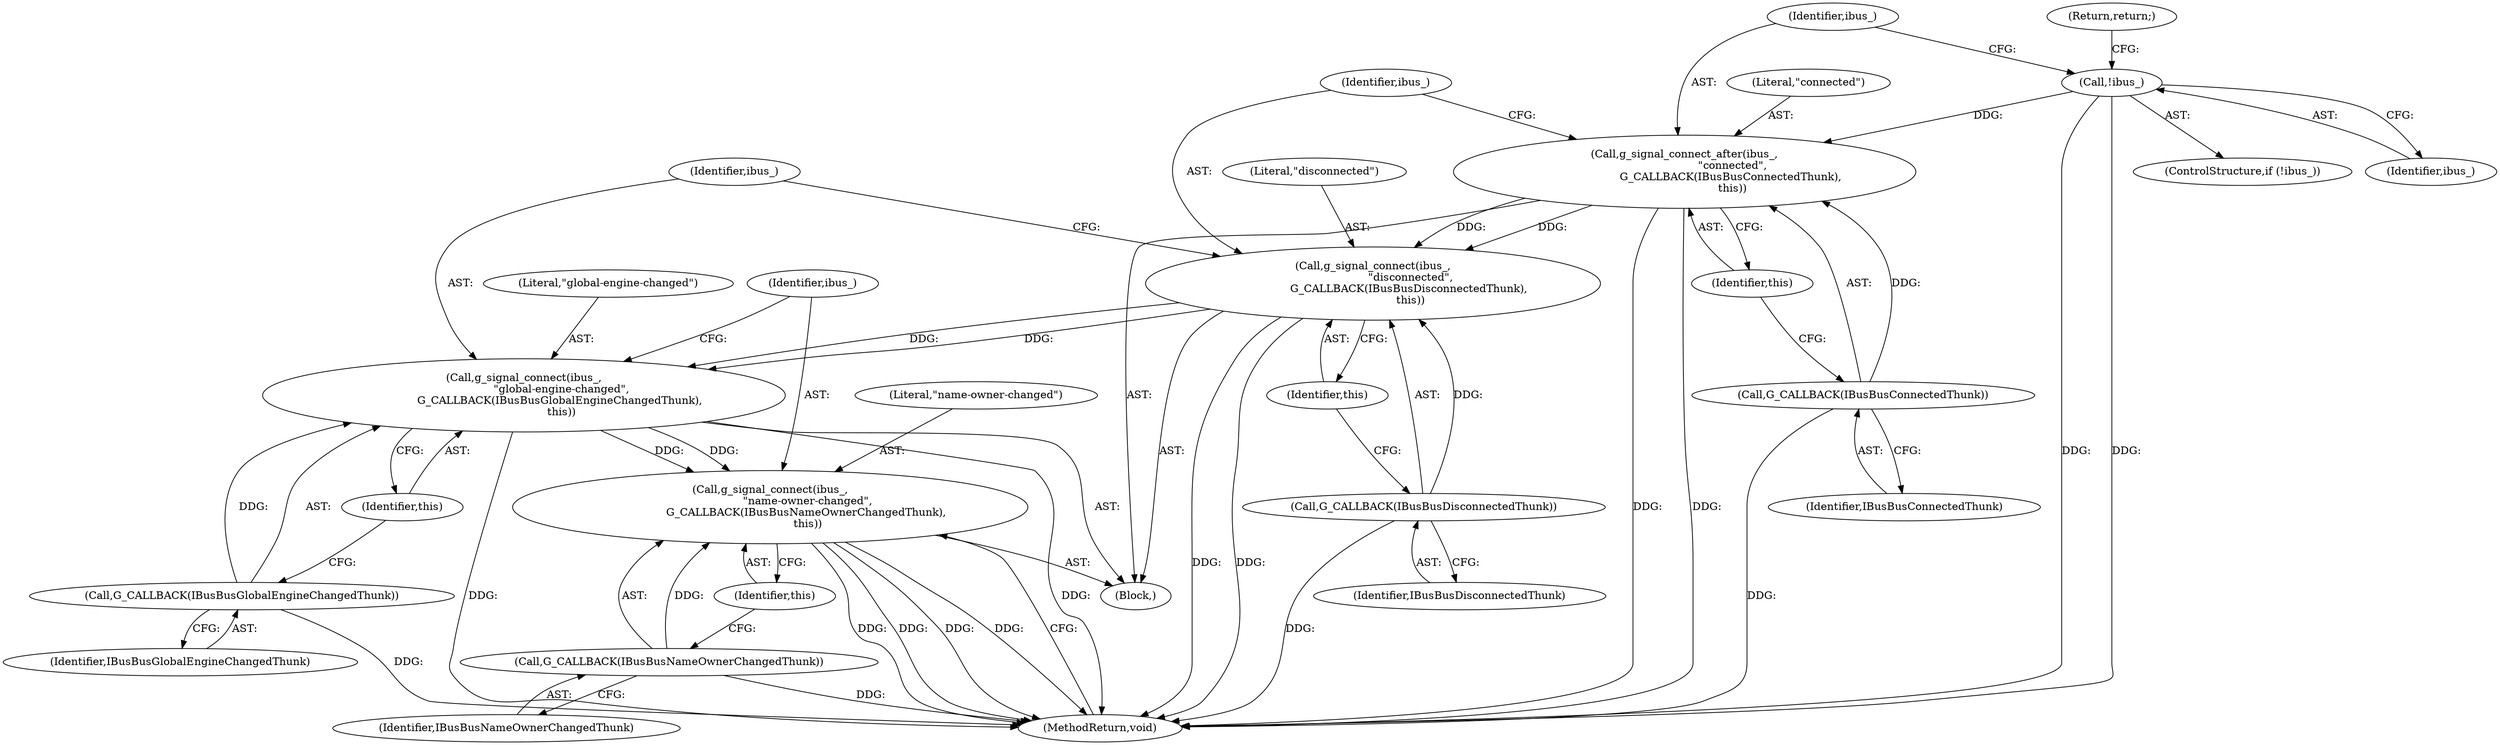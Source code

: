 digraph "0_Chrome_dc7b094a338c6c521f918f478e993f0f74bbea0d_53@API" {
"1000125" [label="(Call,g_signal_connect(ibus_,\n                      \"name-owner-changed\",\n                     G_CALLBACK(IBusBusNameOwnerChangedThunk),\n                      this))"];
"1000119" [label="(Call,g_signal_connect(ibus_,\n                      \"global-engine-changed\",\n                     G_CALLBACK(IBusBusGlobalEngineChangedThunk),\n                      this))"];
"1000113" [label="(Call,g_signal_connect(ibus_,\n                      \"disconnected\",\n                     G_CALLBACK(IBusBusDisconnectedThunk),\n                      this))"];
"1000107" [label="(Call,g_signal_connect_after(ibus_,\n                            \"connected\",\n                           G_CALLBACK(IBusBusConnectedThunk),\n                            this))"];
"1000103" [label="(Call,!ibus_)"];
"1000110" [label="(Call,G_CALLBACK(IBusBusConnectedThunk))"];
"1000116" [label="(Call,G_CALLBACK(IBusBusDisconnectedThunk))"];
"1000122" [label="(Call,G_CALLBACK(IBusBusGlobalEngineChangedThunk))"];
"1000128" [label="(Call,G_CALLBACK(IBusBusNameOwnerChangedThunk))"];
"1000121" [label="(Literal,\"global-engine-changed\")"];
"1000104" [label="(Identifier,ibus_)"];
"1000110" [label="(Call,G_CALLBACK(IBusBusConnectedThunk))"];
"1000126" [label="(Identifier,ibus_)"];
"1000124" [label="(Identifier,this)"];
"1000107" [label="(Call,g_signal_connect_after(ibus_,\n                            \"connected\",\n                           G_CALLBACK(IBusBusConnectedThunk),\n                            this))"];
"1000114" [label="(Identifier,ibus_)"];
"1000113" [label="(Call,g_signal_connect(ibus_,\n                      \"disconnected\",\n                     G_CALLBACK(IBusBusDisconnectedThunk),\n                      this))"];
"1000112" [label="(Identifier,this)"];
"1000130" [label="(Identifier,this)"];
"1000103" [label="(Call,!ibus_)"];
"1000106" [label="(Return,return;)"];
"1000115" [label="(Literal,\"disconnected\")"];
"1000122" [label="(Call,G_CALLBACK(IBusBusGlobalEngineChangedThunk))"];
"1000116" [label="(Call,G_CALLBACK(IBusBusDisconnectedThunk))"];
"1000129" [label="(Identifier,IBusBusNameOwnerChangedThunk)"];
"1000131" [label="(MethodReturn,void)"];
"1000101" [label="(Block,)"];
"1000118" [label="(Identifier,this)"];
"1000111" [label="(Identifier,IBusBusConnectedThunk)"];
"1000102" [label="(ControlStructure,if (!ibus_))"];
"1000119" [label="(Call,g_signal_connect(ibus_,\n                      \"global-engine-changed\",\n                     G_CALLBACK(IBusBusGlobalEngineChangedThunk),\n                      this))"];
"1000120" [label="(Identifier,ibus_)"];
"1000117" [label="(Identifier,IBusBusDisconnectedThunk)"];
"1000127" [label="(Literal,\"name-owner-changed\")"];
"1000109" [label="(Literal,\"connected\")"];
"1000108" [label="(Identifier,ibus_)"];
"1000123" [label="(Identifier,IBusBusGlobalEngineChangedThunk)"];
"1000125" [label="(Call,g_signal_connect(ibus_,\n                      \"name-owner-changed\",\n                     G_CALLBACK(IBusBusNameOwnerChangedThunk),\n                      this))"];
"1000128" [label="(Call,G_CALLBACK(IBusBusNameOwnerChangedThunk))"];
"1000125" -> "1000101"  [label="AST: "];
"1000125" -> "1000130"  [label="CFG: "];
"1000126" -> "1000125"  [label="AST: "];
"1000127" -> "1000125"  [label="AST: "];
"1000128" -> "1000125"  [label="AST: "];
"1000130" -> "1000125"  [label="AST: "];
"1000131" -> "1000125"  [label="CFG: "];
"1000125" -> "1000131"  [label="DDG: "];
"1000125" -> "1000131"  [label="DDG: "];
"1000125" -> "1000131"  [label="DDG: "];
"1000125" -> "1000131"  [label="DDG: "];
"1000119" -> "1000125"  [label="DDG: "];
"1000119" -> "1000125"  [label="DDG: "];
"1000128" -> "1000125"  [label="DDG: "];
"1000119" -> "1000101"  [label="AST: "];
"1000119" -> "1000124"  [label="CFG: "];
"1000120" -> "1000119"  [label="AST: "];
"1000121" -> "1000119"  [label="AST: "];
"1000122" -> "1000119"  [label="AST: "];
"1000124" -> "1000119"  [label="AST: "];
"1000126" -> "1000119"  [label="CFG: "];
"1000119" -> "1000131"  [label="DDG: "];
"1000119" -> "1000131"  [label="DDG: "];
"1000113" -> "1000119"  [label="DDG: "];
"1000113" -> "1000119"  [label="DDG: "];
"1000122" -> "1000119"  [label="DDG: "];
"1000113" -> "1000101"  [label="AST: "];
"1000113" -> "1000118"  [label="CFG: "];
"1000114" -> "1000113"  [label="AST: "];
"1000115" -> "1000113"  [label="AST: "];
"1000116" -> "1000113"  [label="AST: "];
"1000118" -> "1000113"  [label="AST: "];
"1000120" -> "1000113"  [label="CFG: "];
"1000113" -> "1000131"  [label="DDG: "];
"1000113" -> "1000131"  [label="DDG: "];
"1000107" -> "1000113"  [label="DDG: "];
"1000107" -> "1000113"  [label="DDG: "];
"1000116" -> "1000113"  [label="DDG: "];
"1000107" -> "1000101"  [label="AST: "];
"1000107" -> "1000112"  [label="CFG: "];
"1000108" -> "1000107"  [label="AST: "];
"1000109" -> "1000107"  [label="AST: "];
"1000110" -> "1000107"  [label="AST: "];
"1000112" -> "1000107"  [label="AST: "];
"1000114" -> "1000107"  [label="CFG: "];
"1000107" -> "1000131"  [label="DDG: "];
"1000107" -> "1000131"  [label="DDG: "];
"1000103" -> "1000107"  [label="DDG: "];
"1000110" -> "1000107"  [label="DDG: "];
"1000103" -> "1000102"  [label="AST: "];
"1000103" -> "1000104"  [label="CFG: "];
"1000104" -> "1000103"  [label="AST: "];
"1000106" -> "1000103"  [label="CFG: "];
"1000108" -> "1000103"  [label="CFG: "];
"1000103" -> "1000131"  [label="DDG: "];
"1000103" -> "1000131"  [label="DDG: "];
"1000110" -> "1000111"  [label="CFG: "];
"1000111" -> "1000110"  [label="AST: "];
"1000112" -> "1000110"  [label="CFG: "];
"1000110" -> "1000131"  [label="DDG: "];
"1000116" -> "1000117"  [label="CFG: "];
"1000117" -> "1000116"  [label="AST: "];
"1000118" -> "1000116"  [label="CFG: "];
"1000116" -> "1000131"  [label="DDG: "];
"1000122" -> "1000123"  [label="CFG: "];
"1000123" -> "1000122"  [label="AST: "];
"1000124" -> "1000122"  [label="CFG: "];
"1000122" -> "1000131"  [label="DDG: "];
"1000128" -> "1000129"  [label="CFG: "];
"1000129" -> "1000128"  [label="AST: "];
"1000130" -> "1000128"  [label="CFG: "];
"1000128" -> "1000131"  [label="DDG: "];
}
